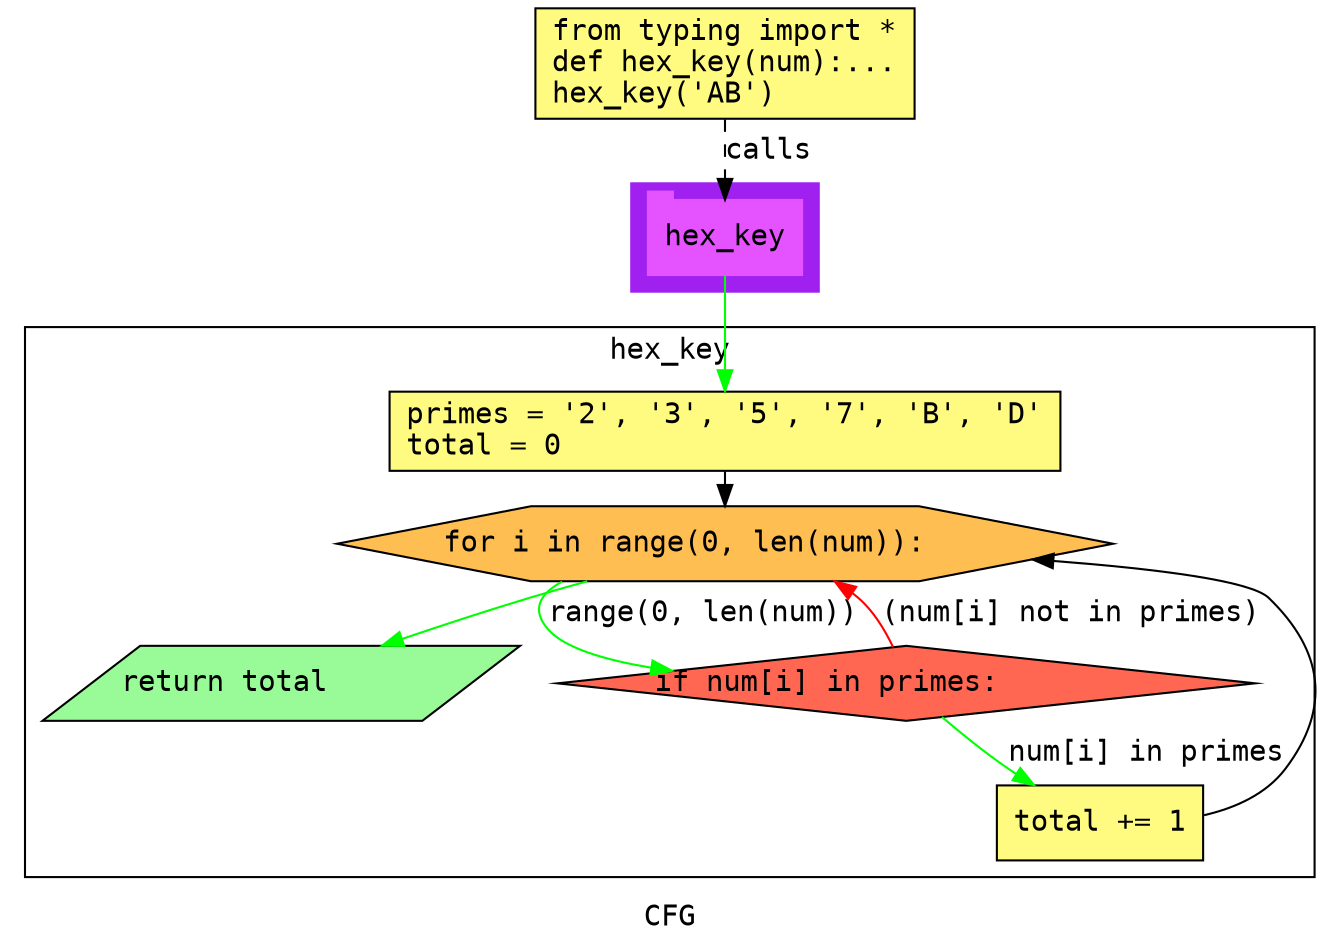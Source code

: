 digraph cluster448CFG {
	graph [bb="0,0,626,448",
		compound=True,
		fontname="DejaVu Sans Mono",
		label=CFG,
		lheight=0.21,
		lp="313,11.5",
		lwidth=0.35,
		pack=False,
		rankdir=TB,
		ranksep=0.02
	];
	node [fontname="DejaVu Sans Mono",
		label="\N"
	];
	edge [fontname="DejaVu Sans Mono"];
	subgraph cluster_1 {
		graph [bb="290,312,380,364",
			color=purple,
			compound=true,
			fontname="DejaVu Sans Mono",
			label="",
			rankdir=TB,
			ranksep=0.02,
			shape=tab,
			style=filled
		];
		node [fontname="DejaVu Sans Mono"];
		edge [fontname="DejaVu Sans Mono"];
		13	[color="#E552FF",
			height=0.5,
			label=hex_key,
			linenum="[10]",
			pos="335,338",
			shape=tab,
			style=filled,
			width=1.0278];
	}
	subgraph cluster0hex_key {
		graph [bb="8,31,618,295",
			compound=True,
			fontname="DejaVu Sans Mono",
			label=hex_key,
			lheight=0.21,
			lp="313,283.5",
			lwidth=0.81,
			pack=False,
			rankdir=TB,
			ranksep=0.02
		];
		node [fontname="DejaVu Sans Mono"];
		edge [fontname="DejaVu Sans Mono"];
		subgraph cluster_4 {
			graph [color=purple,
				compound=true,
				fontname="DejaVu Sans Mono",
				label="",
				rankdir=TB,
				ranksep=0.02,
				shape=tab,
				style=filled
			];
			node [fontname="DejaVu Sans Mono"];
			edge [fontname="DejaVu Sans Mono"];
		}
		3	[fillcolor="#FFFB81",
			height=0.52778,
			label="primes = '2', '3', '5', '7', 'B', 'D'\ltotal = 0\l",
			linenum="[3, 4]",
			pos="335,245",
			shape=rectangle,
			style="filled,solid",
			width=4.4722];
		4	[fillcolor="#FFBE52",
			height=0.5,
			label="for i in range(0, len(num)):\l",
			linenum="[5]",
			pos="335,191",
			shape=hexagon,
			style="filled,solid",
			width=5.17];
		3 -> 4	[color=black,
			pos="e,335,209.22 335,225.81 335,223.71 335,221.53 335,219.33"];
		7	[fillcolor="#FF6752",
			height=0.5,
			label="if num[i] in primes:\l",
			linenum="[6]",
			pos="423,124",
			shape=diamond,
			style="filled,solid",
			width=4.6469];
		4 -> 7	[color=green,
			label="range(0, len(num))",
			lp="320.5,157.5",
			pos="e,307.8,129.6 252.35,172.9 241.97,167.19 237.56,159.72 246,150 254.05,140.73 274.02,134.81 297.78,131.04"];
		8	[fillcolor="#98fb98",
			height=0.5,
			label="return total\l",
			linenum="[8]",
			pos="127,124",
			shape=parallelogram,
			style="filled,solid",
			width=3.0706];
		4 -> 8	[color=green,
			pos="e,170.82,142.06 264.64,172.95 255.3,170.42 245.89,167.74 237,165 218.4,159.26 198.33,152.22 180.48,145.65"];
		7 -> 4	[color=red,
			label="(num[i] not in primes)",
			lp="502,157.5",
			pos="e,387.65,172.85 416.16,141.56 412.16,149.55 406.42,158.73 399,165 398.13,165.73 397.24,166.44 396.33,167.13"];
		9	[fillcolor="#FFFB81",
			height=0.5,
			label="total += 1\l",
			linenum="[7]",
			pos="514,57",
			shape=rectangle,
			style="filled,solid",
			width=1.375];
		7 -> 9	[color=green,
			label="num[i] in primes",
			lp="537.5,90.5",
			pos="e,483.07,75.138 440.22,107.45 449.12,99.72 460.34,90.464 471,83 472.07,82.248 473.17,81.497 474.29,80.75"];
		9 -> 4	[color=black,
			pos="e,483.28,183.61 563.54,60.355 578.94,63.719 594.38,70.348 604,83 626.13,112.12 622.98,139.25 597,165 588.56,173.37 543.69,179.06 \
493.4,182.88"];
	}
	1	[fillcolor="#FFFB81",
		height=0.73611,
		label="from typing import *\ldef hex_key(num):...\lhex_key('AB')\l",
		linenum="[1]",
		pos="335,421.5",
		shape=rectangle,
		style="filled,solid",
		width=2.5278];
	1 -> 13	[label=calls,
		lp="356,379.5",
		pos="e,335,356.13 335,394.71 335,385.66 335,375.47 335,366.3",
		style=dashed];
	13 -> 3	[color=green,
		pos="e,335,264.29 335,319.88 335,307.12 335,289.4 335,274.52"];
}
